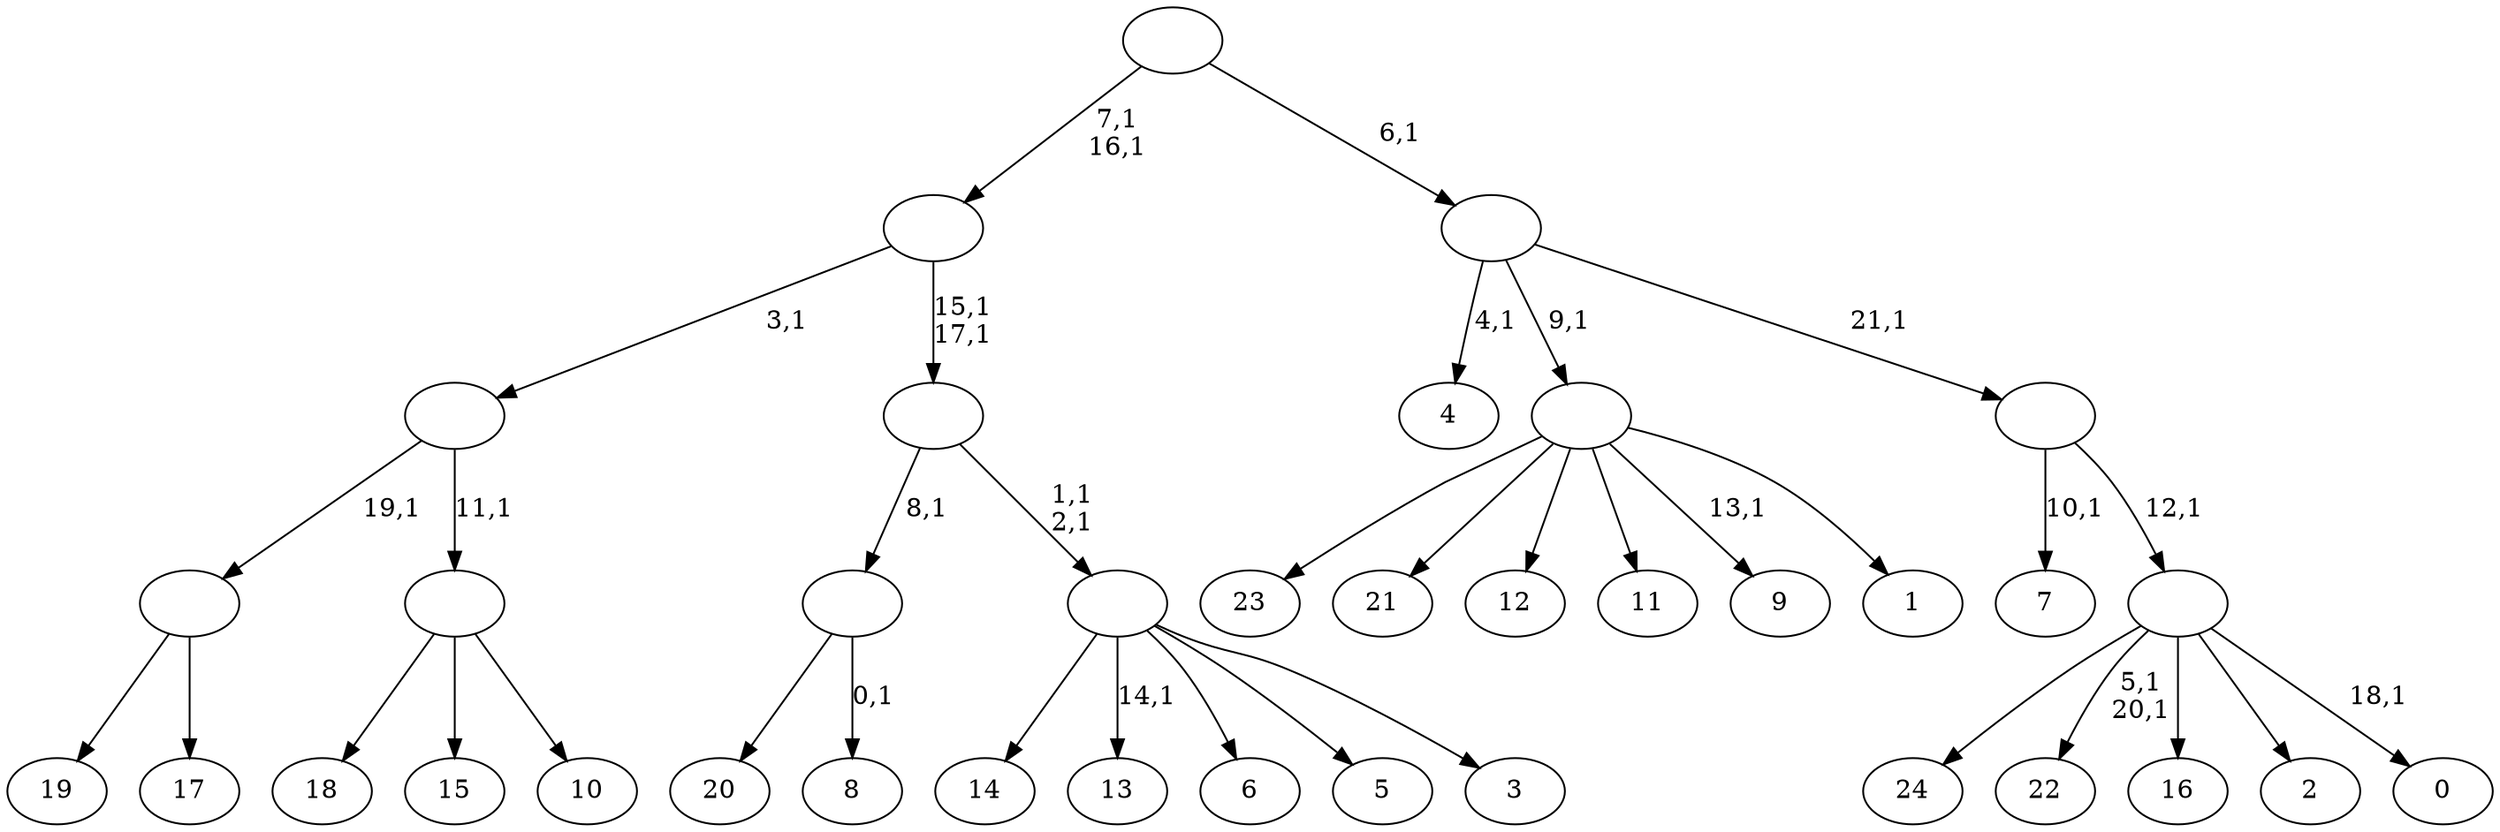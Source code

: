 digraph T {
	47 [label="24"]
	46 [label="23"]
	45 [label="22"]
	42 [label="21"]
	41 [label="20"]
	40 [label="19"]
	39 [label="18"]
	38 [label="17"]
	37 [label=""]
	36 [label="16"]
	35 [label="15"]
	34 [label="14"]
	33 [label="13"]
	31 [label="12"]
	30 [label="11"]
	29 [label="10"]
	28 [label=""]
	27 [label=""]
	26 [label="9"]
	24 [label="8"]
	22 [label=""]
	21 [label="7"]
	19 [label="6"]
	18 [label="5"]
	17 [label="4"]
	15 [label="3"]
	14 [label=""]
	12 [label=""]
	10 [label=""]
	8 [label="2"]
	7 [label="1"]
	6 [label=""]
	5 [label="0"]
	3 [label=""]
	2 [label=""]
	1 [label=""]
	0 [label=""]
	37 -> 40 [label=""]
	37 -> 38 [label=""]
	28 -> 39 [label=""]
	28 -> 35 [label=""]
	28 -> 29 [label=""]
	27 -> 37 [label="19,1"]
	27 -> 28 [label="11,1"]
	22 -> 24 [label="0,1"]
	22 -> 41 [label=""]
	14 -> 33 [label="14,1"]
	14 -> 34 [label=""]
	14 -> 19 [label=""]
	14 -> 18 [label=""]
	14 -> 15 [label=""]
	12 -> 14 [label="1,1\n2,1"]
	12 -> 22 [label="8,1"]
	10 -> 12 [label="15,1\n17,1"]
	10 -> 27 [label="3,1"]
	6 -> 26 [label="13,1"]
	6 -> 46 [label=""]
	6 -> 42 [label=""]
	6 -> 31 [label=""]
	6 -> 30 [label=""]
	6 -> 7 [label=""]
	3 -> 5 [label="18,1"]
	3 -> 45 [label="5,1\n20,1"]
	3 -> 47 [label=""]
	3 -> 36 [label=""]
	3 -> 8 [label=""]
	2 -> 21 [label="10,1"]
	2 -> 3 [label="12,1"]
	1 -> 17 [label="4,1"]
	1 -> 6 [label="9,1"]
	1 -> 2 [label="21,1"]
	0 -> 10 [label="7,1\n16,1"]
	0 -> 1 [label="6,1"]
}
